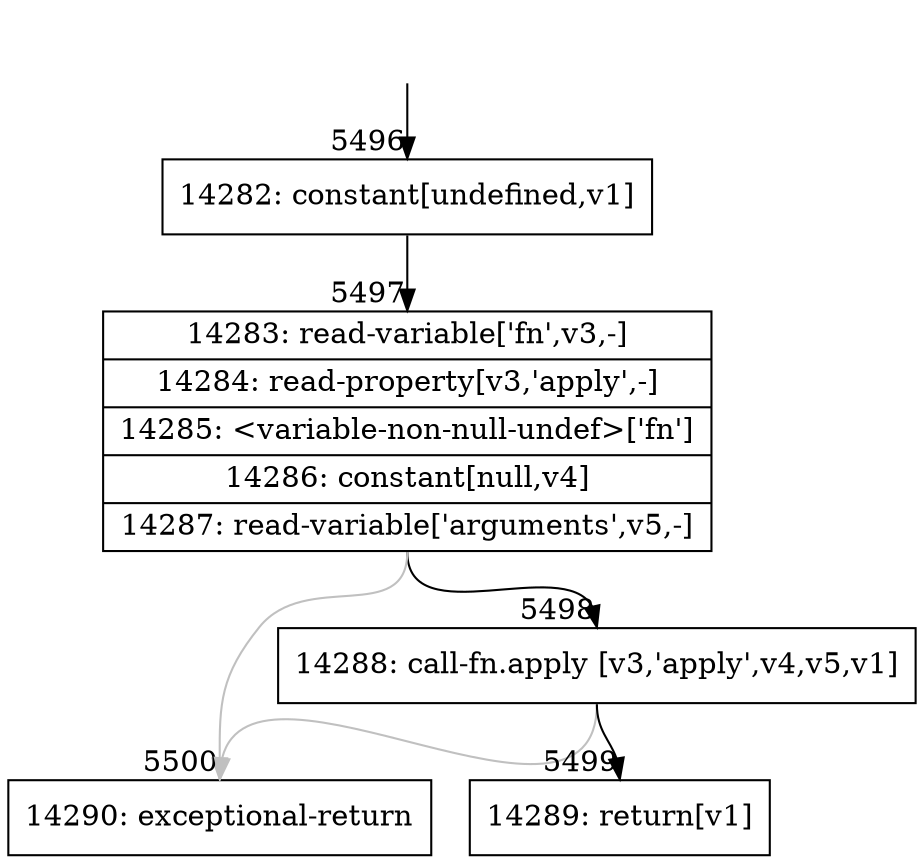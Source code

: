 digraph {
rankdir="TD"
BB_entry405[shape=none,label=""];
BB_entry405 -> BB5496 [tailport=s, headport=n, headlabel="    5496"]
BB5496 [shape=record label="{14282: constant[undefined,v1]}" ] 
BB5496 -> BB5497 [tailport=s, headport=n, headlabel="      5497"]
BB5497 [shape=record label="{14283: read-variable['fn',v3,-]|14284: read-property[v3,'apply',-]|14285: \<variable-non-null-undef\>['fn']|14286: constant[null,v4]|14287: read-variable['arguments',v5,-]}" ] 
BB5497 -> BB5498 [tailport=s, headport=n, headlabel="      5498"]
BB5497 -> BB5500 [tailport=s, headport=n, color=gray, headlabel="      5500"]
BB5498 [shape=record label="{14288: call-fn.apply [v3,'apply',v4,v5,v1]}" ] 
BB5498 -> BB5499 [tailport=s, headport=n, headlabel="      5499"]
BB5498 -> BB5500 [tailport=s, headport=n, color=gray]
BB5499 [shape=record label="{14289: return[v1]}" ] 
BB5500 [shape=record label="{14290: exceptional-return}" ] 
//#$~ 8646
}
